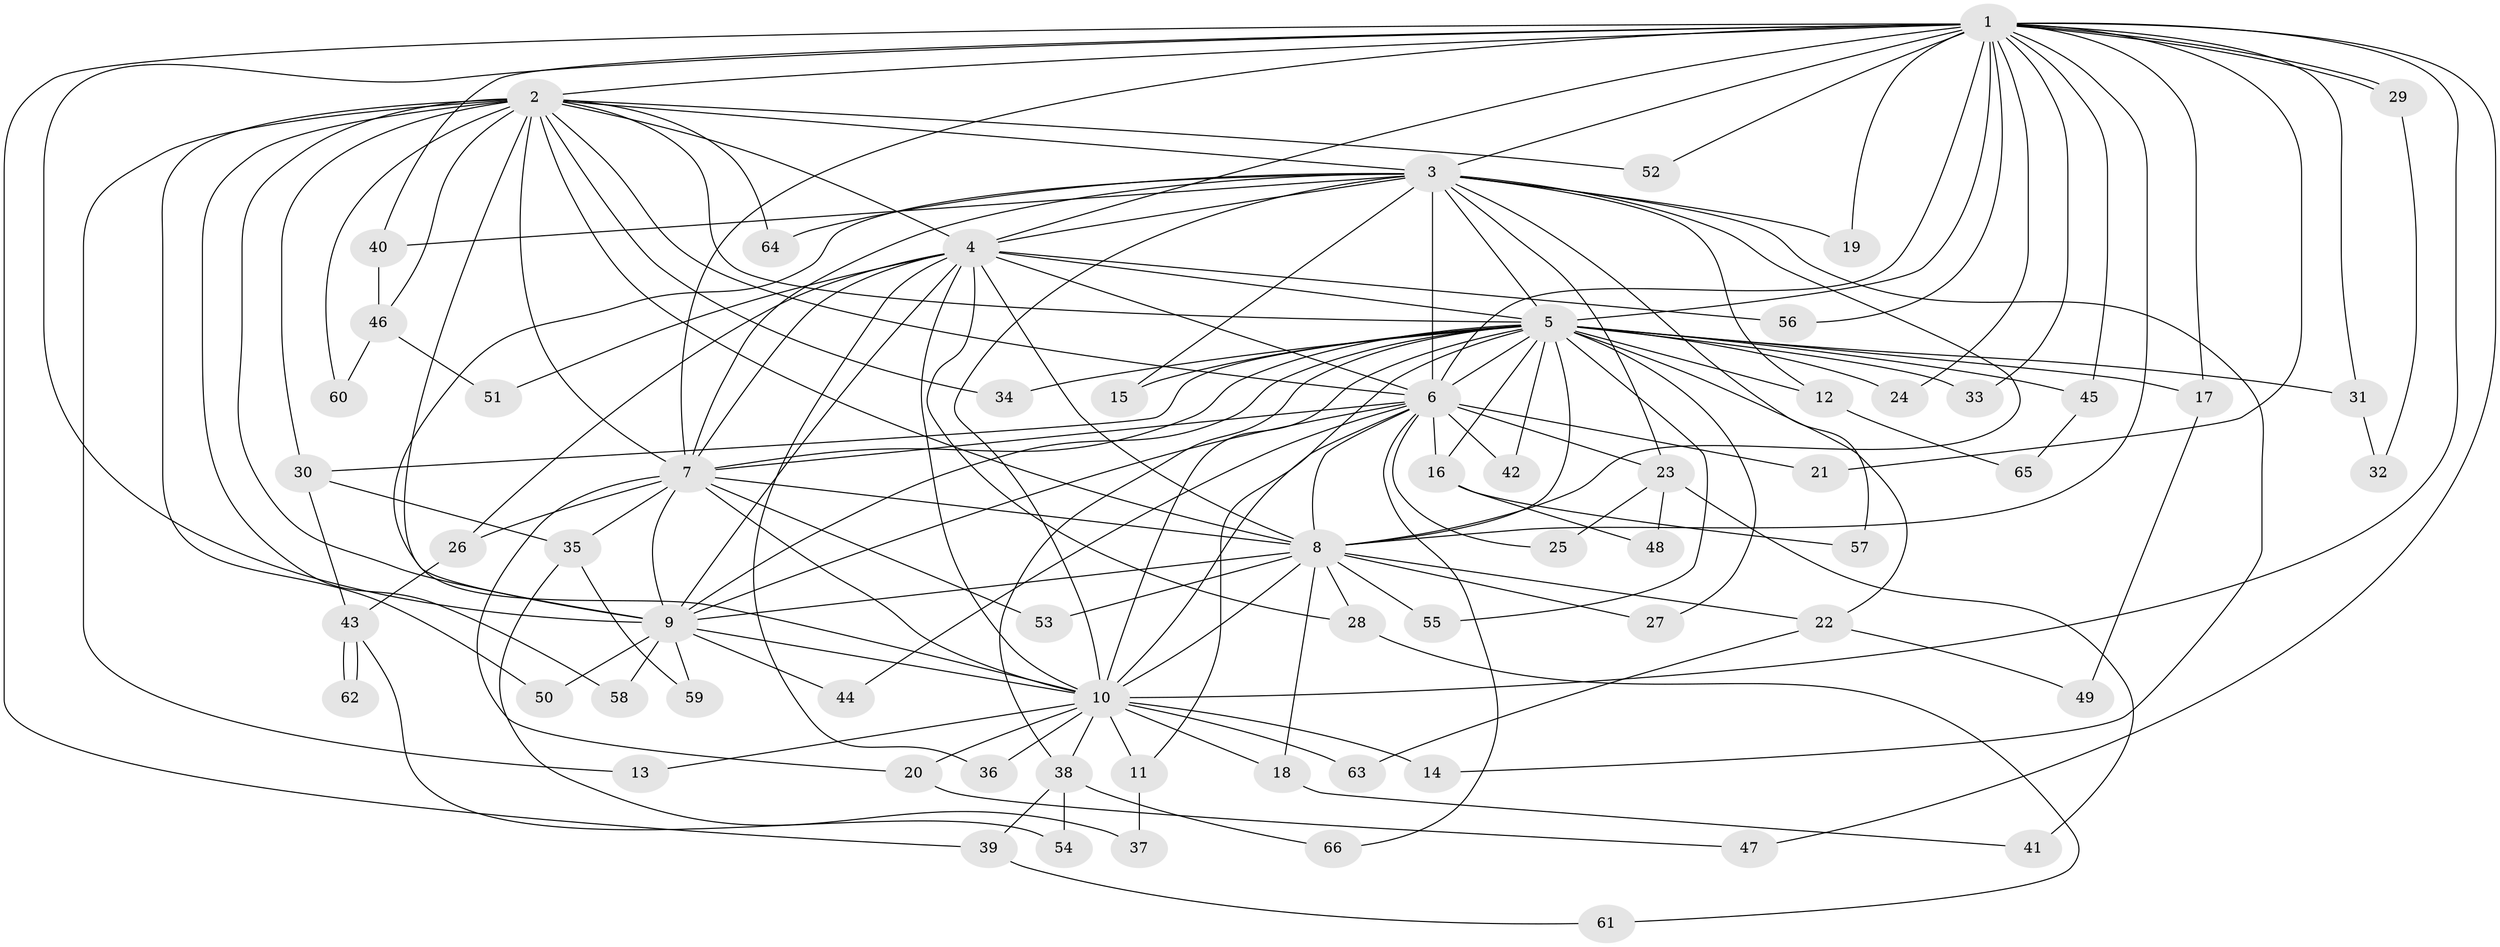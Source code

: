 // Generated by graph-tools (version 1.1) at 2025/14/03/09/25 04:14:16]
// undirected, 66 vertices, 157 edges
graph export_dot {
graph [start="1"]
  node [color=gray90,style=filled];
  1;
  2;
  3;
  4;
  5;
  6;
  7;
  8;
  9;
  10;
  11;
  12;
  13;
  14;
  15;
  16;
  17;
  18;
  19;
  20;
  21;
  22;
  23;
  24;
  25;
  26;
  27;
  28;
  29;
  30;
  31;
  32;
  33;
  34;
  35;
  36;
  37;
  38;
  39;
  40;
  41;
  42;
  43;
  44;
  45;
  46;
  47;
  48;
  49;
  50;
  51;
  52;
  53;
  54;
  55;
  56;
  57;
  58;
  59;
  60;
  61;
  62;
  63;
  64;
  65;
  66;
  1 -- 2;
  1 -- 3;
  1 -- 4;
  1 -- 5;
  1 -- 6;
  1 -- 7;
  1 -- 8;
  1 -- 9;
  1 -- 10;
  1 -- 17;
  1 -- 19;
  1 -- 21;
  1 -- 24;
  1 -- 29;
  1 -- 29;
  1 -- 31;
  1 -- 33;
  1 -- 39;
  1 -- 40;
  1 -- 45;
  1 -- 47;
  1 -- 52;
  1 -- 56;
  2 -- 3;
  2 -- 4;
  2 -- 5;
  2 -- 6;
  2 -- 7;
  2 -- 8;
  2 -- 9;
  2 -- 10;
  2 -- 13;
  2 -- 30;
  2 -- 34;
  2 -- 46;
  2 -- 50;
  2 -- 52;
  2 -- 58;
  2 -- 60;
  2 -- 64;
  3 -- 4;
  3 -- 5;
  3 -- 6;
  3 -- 7;
  3 -- 8;
  3 -- 9;
  3 -- 10;
  3 -- 12;
  3 -- 14;
  3 -- 15;
  3 -- 19;
  3 -- 23;
  3 -- 40;
  3 -- 57;
  3 -- 64;
  4 -- 5;
  4 -- 6;
  4 -- 7;
  4 -- 8;
  4 -- 9;
  4 -- 10;
  4 -- 26;
  4 -- 28;
  4 -- 36;
  4 -- 51;
  4 -- 56;
  5 -- 6;
  5 -- 7;
  5 -- 8;
  5 -- 9;
  5 -- 10;
  5 -- 11;
  5 -- 12;
  5 -- 15;
  5 -- 16;
  5 -- 17;
  5 -- 22;
  5 -- 24;
  5 -- 27;
  5 -- 30;
  5 -- 31;
  5 -- 33;
  5 -- 34;
  5 -- 38;
  5 -- 42;
  5 -- 45;
  5 -- 55;
  6 -- 7;
  6 -- 8;
  6 -- 9;
  6 -- 10;
  6 -- 16;
  6 -- 21;
  6 -- 23;
  6 -- 25;
  6 -- 42;
  6 -- 44;
  6 -- 66;
  7 -- 8;
  7 -- 9;
  7 -- 10;
  7 -- 20;
  7 -- 26;
  7 -- 35;
  7 -- 53;
  8 -- 9;
  8 -- 10;
  8 -- 18;
  8 -- 22;
  8 -- 27;
  8 -- 28;
  8 -- 53;
  8 -- 55;
  9 -- 10;
  9 -- 44;
  9 -- 50;
  9 -- 58;
  9 -- 59;
  10 -- 11;
  10 -- 13;
  10 -- 14;
  10 -- 18;
  10 -- 20;
  10 -- 36;
  10 -- 38;
  10 -- 63;
  11 -- 37;
  12 -- 65;
  16 -- 48;
  16 -- 57;
  17 -- 49;
  18 -- 41;
  20 -- 47;
  22 -- 49;
  22 -- 63;
  23 -- 25;
  23 -- 41;
  23 -- 48;
  26 -- 43;
  28 -- 61;
  29 -- 32;
  30 -- 35;
  30 -- 43;
  31 -- 32;
  35 -- 37;
  35 -- 59;
  38 -- 39;
  38 -- 54;
  38 -- 66;
  39 -- 61;
  40 -- 46;
  43 -- 54;
  43 -- 62;
  43 -- 62;
  45 -- 65;
  46 -- 51;
  46 -- 60;
}
